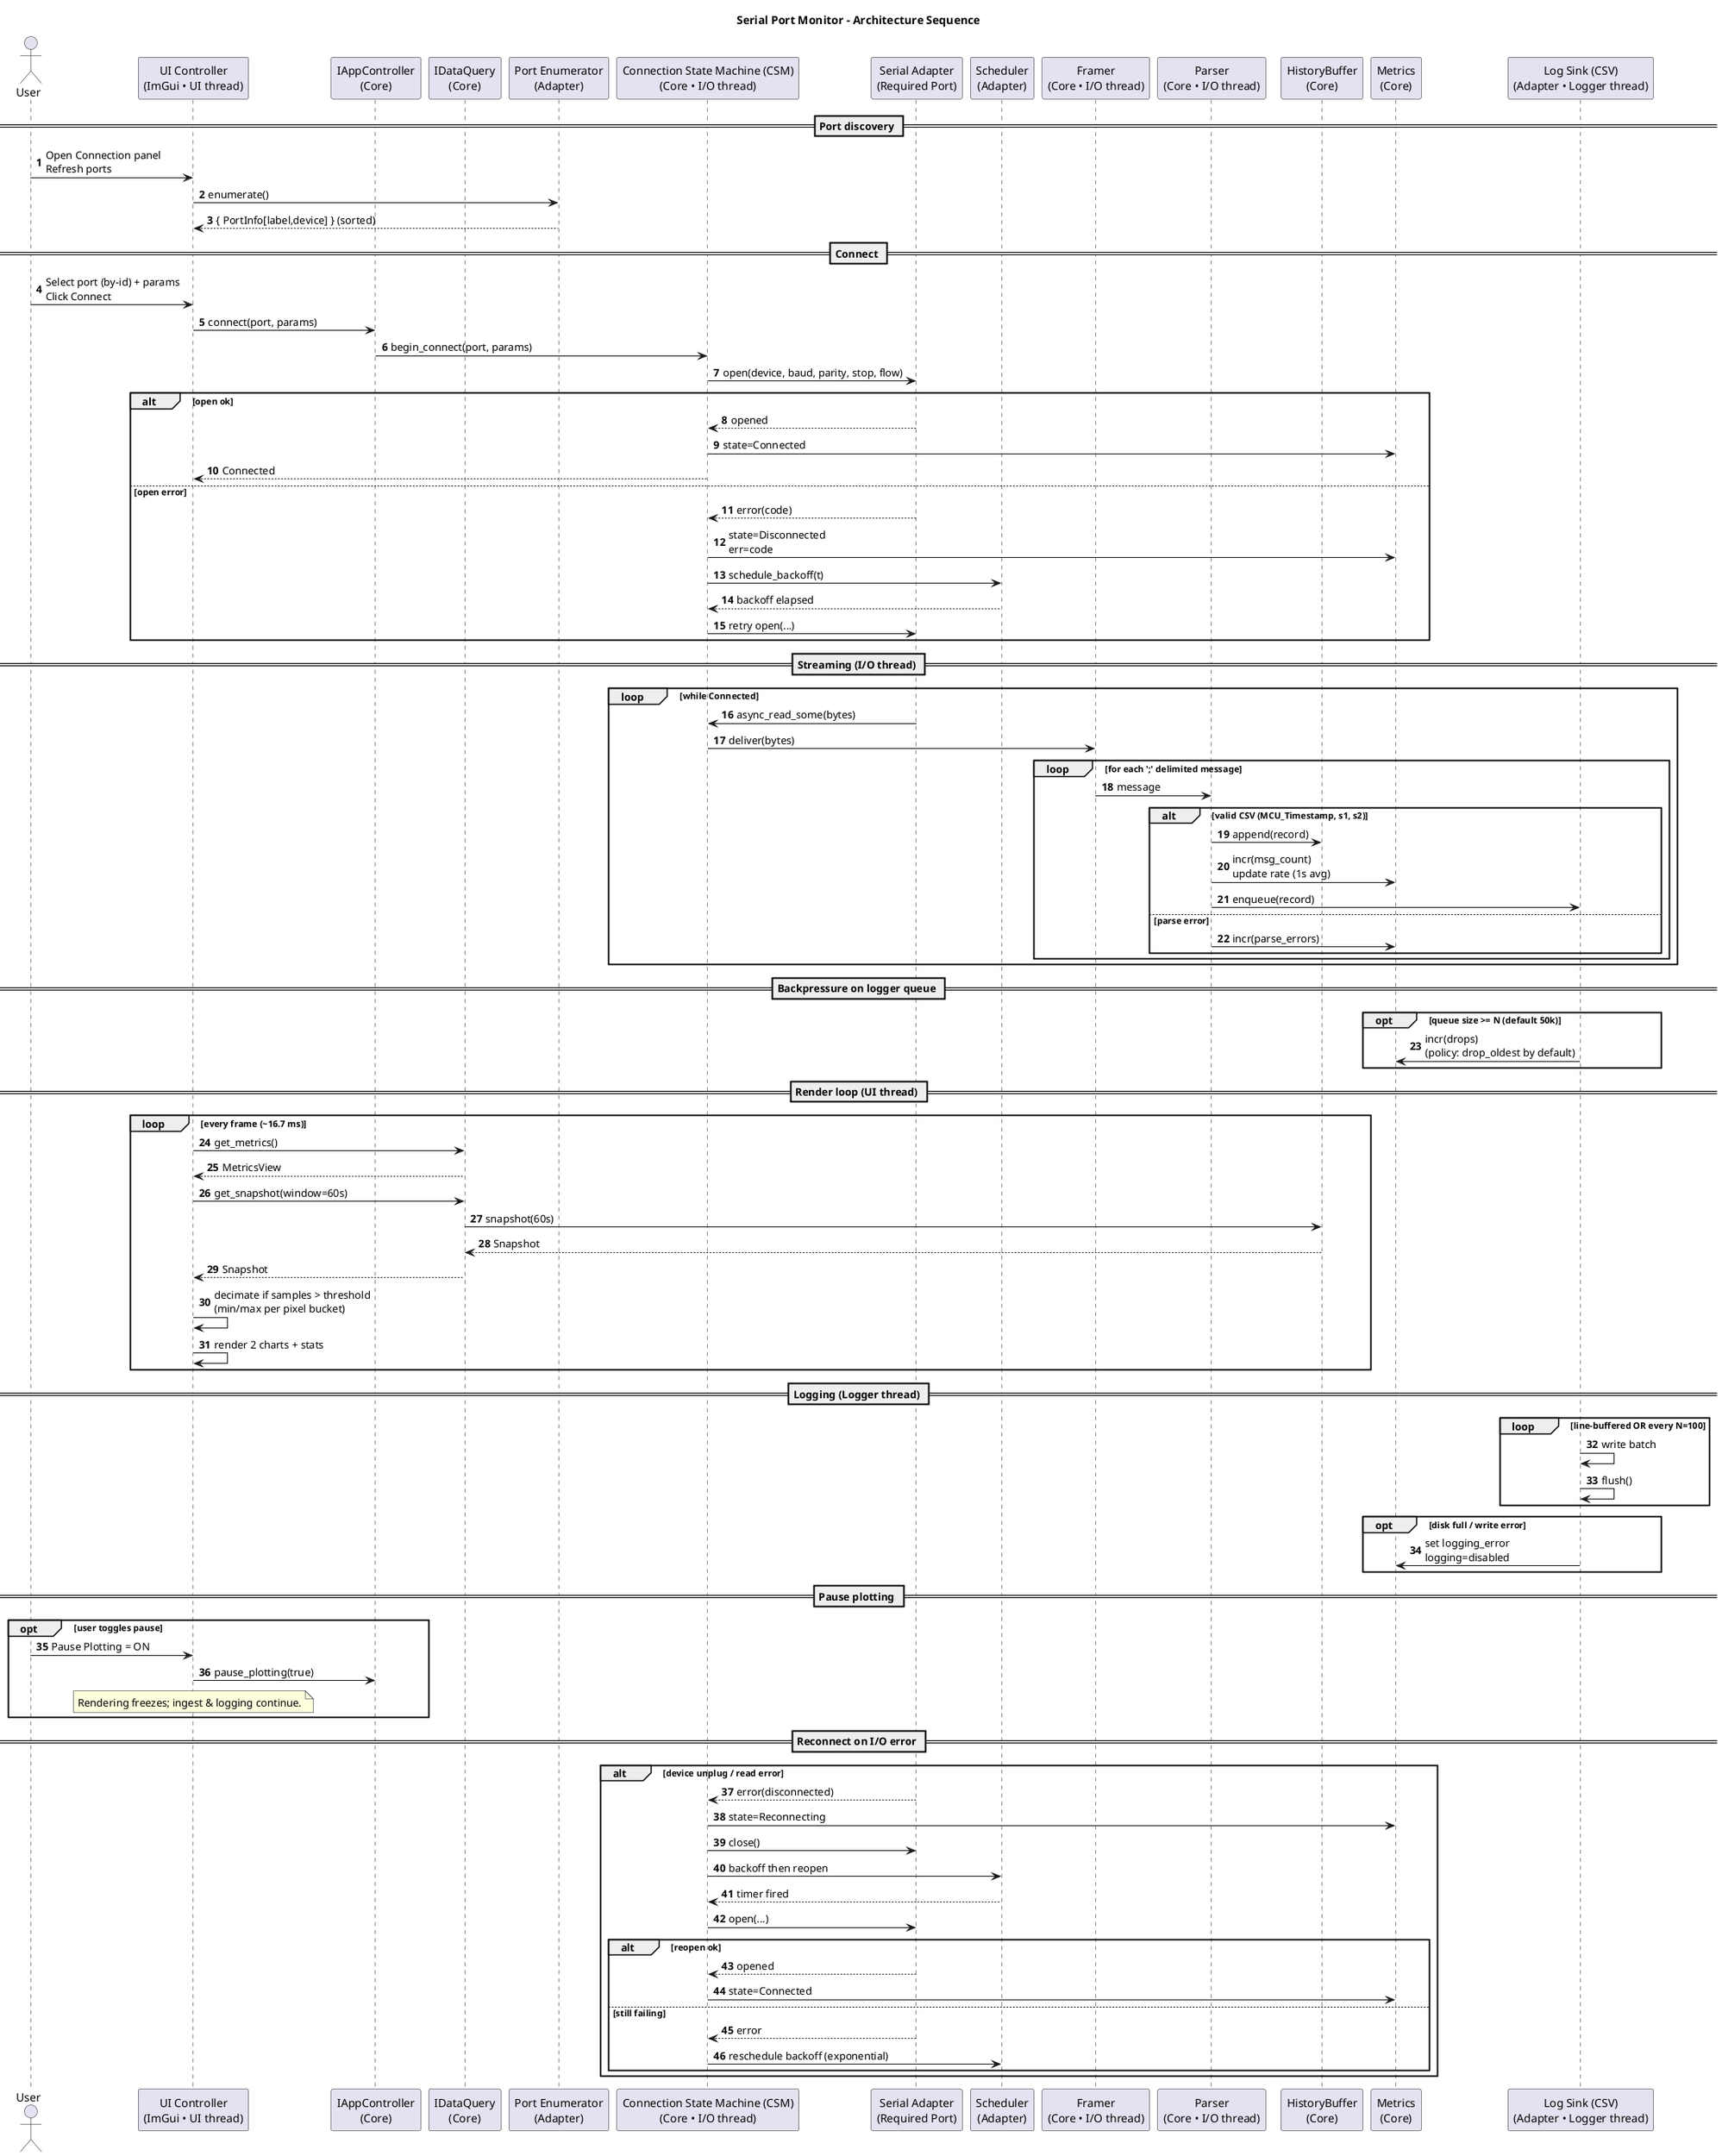 @startuml sequence
title Serial Port Monitor – Architecture Sequence
autonumber
skinparam shadowing false

actor User
participant "UI Controller\n(ImGui • UI thread)" as UI
participant "IAppController\n(Core)" as IApp
participant "IDataQuery\n(Core)" as IData
participant "Port Enumerator\n(Adapter)" as Enum
participant "Connection State Machine (CSM)\n(Core • I/O thread)" as CSM
participant "Serial Adapter\n(Required Port)" as SerialAd
participant "Scheduler\n(Adapter)" as Sched
participant "Framer\n(Core • I/O thread)" as Framer
participant "Parser\n(Core • I/O thread)" as Parser
participant "HistoryBuffer\n(Core)" as Hist
participant "Metrics\n(Core)" as Metrics
participant "Log Sink (CSV)\n(Adapter • Logger thread)" as Log

== Port discovery ==
User -> UI: Open Connection panel\nRefresh ports
UI -> Enum: enumerate()
Enum --> UI: { PortInfo[label,device] } (sorted)

== Connect ==
User -> UI: Select port (by-id) + params\nClick Connect
UI -> IApp: connect(port, params)
IApp -> CSM: begin_connect(port, params)
CSM -> SerialAd: open(device, baud, parity, stop, flow)
alt open ok
  SerialAd --> CSM: opened
  CSM -> Metrics: state=Connected
  CSM --> UI: Connected
else open error
  SerialAd --> CSM: error(code)
  CSM -> Metrics: state=Disconnected\nerr=code
  CSM -> Sched: schedule_backoff(t)
  Sched --> CSM: backoff elapsed
  CSM -> SerialAd: retry open(...)
end

== Streaming (I/O thread) ==
loop while Connected
  SerialAd -> CSM: async_read_some(bytes)
  CSM -> Framer: deliver(bytes)
  loop for each ';' delimited message
    Framer -> Parser: message
    alt valid CSV (MCU_Timestamp, s1, s2)
      Parser -> Hist: append(record)
      Parser -> Metrics: incr(msg_count)\nupdate rate (1s avg)
      Parser -> Log: enqueue(record)
    else parse error
      Parser -> Metrics: incr(parse_errors)
    end
  end
end

== Backpressure on logger queue ==
opt queue size >= N (default 50k)
  Log -> Metrics: incr(drops)\n(policy: drop_oldest by default)
end

== Render loop (UI thread) ==
loop every frame (~16.7 ms)
  UI -> IData: get_metrics()
  IData --> UI: MetricsView
  UI -> IData: get_snapshot(window=60s)
  IData -> Hist: snapshot(60s)
  Hist --> IData: Snapshot
  IData --> UI: Snapshot
  UI -> UI: decimate if samples > threshold\n(min/max per pixel bucket)
  UI -> UI: render 2 charts + stats
end

== Logging (Logger thread) ==
loop line-buffered OR every N=100
  Log -> Log: write batch
  Log -> Log: flush()
end
opt disk full / write error
  Log -> Metrics: set logging_error\nlogging=disabled
end

== Pause plotting ==
opt user toggles pause
  User -> UI: Pause Plotting = ON
  UI -> IApp: pause_plotting(true)
  note over UI
  Rendering freezes; ingest & logging continue.
  end note
end

== Reconnect on I/O error ==
alt device unplug / read error
  SerialAd --> CSM: error(disconnected)
  CSM -> Metrics: state=Reconnecting
  CSM -> SerialAd: close()
  CSM -> Sched: backoff then reopen
  Sched --> CSM: timer fired
  CSM -> SerialAd: open(...)
  alt reopen ok
    SerialAd --> CSM: opened
    CSM -> Metrics: state=Connected
  else still failing
    SerialAd --> CSM: error
    CSM -> Sched: reschedule backoff (exponential)
  end
end

@enduml